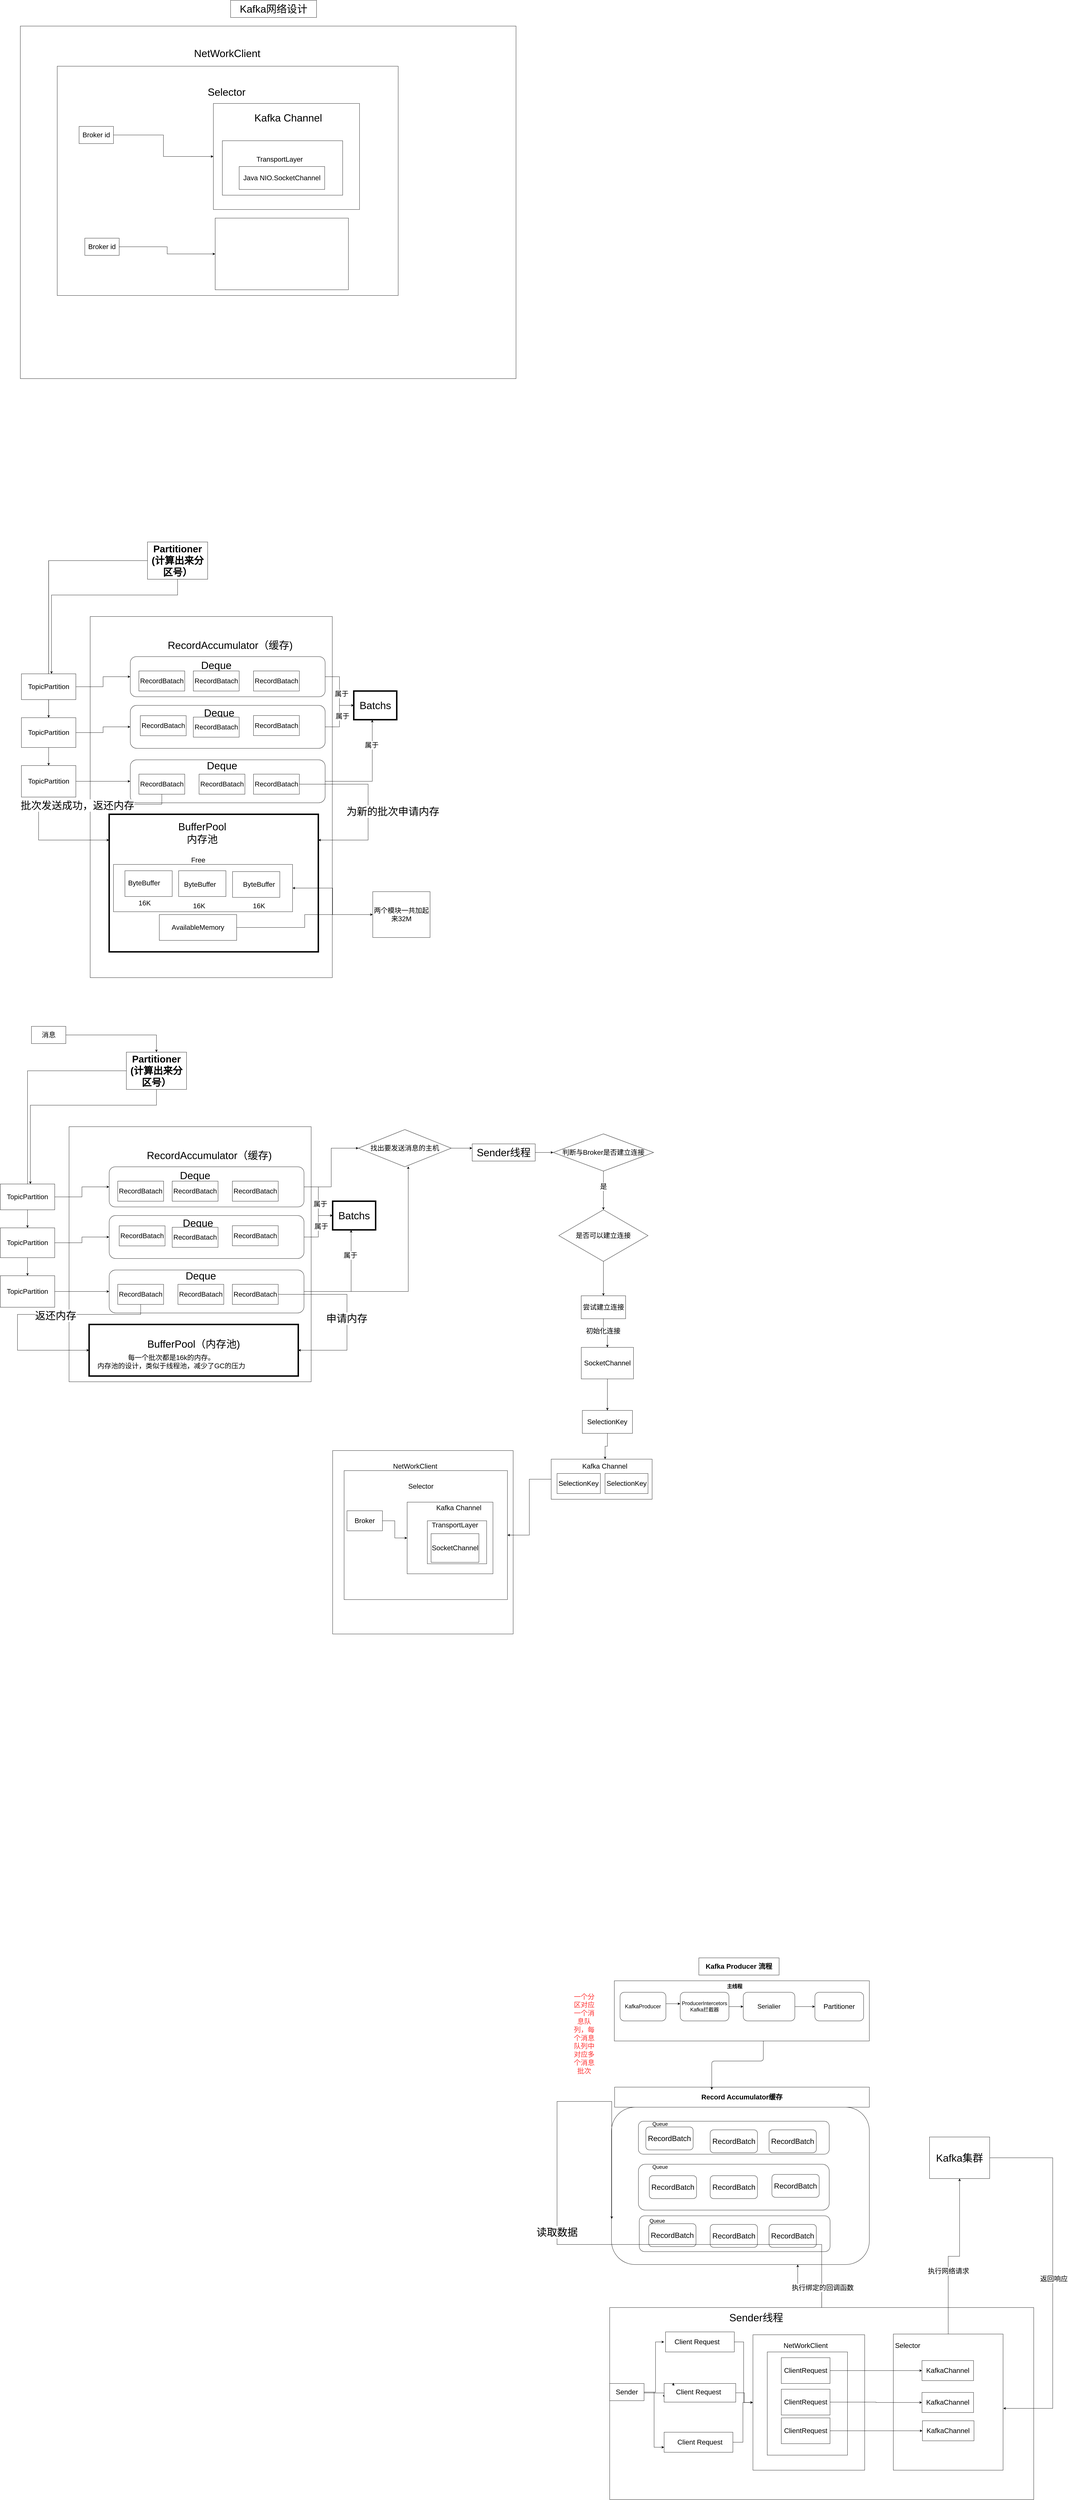 <mxfile compressed="true" version="13.8.0" type="github"><diagram id="1dbge0xOqOQWrwI3M5ee" name="Page-1"><mxGraphModel dx="3595" dy="6819" grid="1" gridSize="10" guides="1" tooltips="1" connect="1" arrows="1" fold="1" page="1" pageScale="1" pageWidth="827" pageHeight="1169" math="0" shadow="0"><root><mxCell id="0"/><mxCell id="1" parent="0"/><mxCell id="0VvMr4eHDzeD9p_lvWVr-11" value="" style="rounded=0;whiteSpace=wrap;html=1;" vertex="1" parent="1"><mxGeometry x="-440" y="180" width="630" height="640" as="geometry"/></mxCell><mxCell id="4S7CPAs5BVXwWPFxdD2a-20" value="&lt;h1&gt;Record Accumulator缓存&lt;/h1&gt;" style="rounded=0;whiteSpace=wrap;html=1;" parent="1" vertex="1"><mxGeometry x="544.13" y="2401" width="889" height="70" as="geometry"/></mxCell><mxCell id="4S7CPAs5BVXwWPFxdD2a-5" value="" style="rounded=0;whiteSpace=wrap;html=1;" parent="1" vertex="1"><mxGeometry x="543.13" y="2030" width="890" height="210" as="geometry"/></mxCell><mxCell id="4S7CPAs5BVXwWPFxdD2a-1" value="&lt;font style=&quot;font-size: 19px&quot;&gt;KafkaProducer&lt;/font&gt;" style="rounded=1;whiteSpace=wrap;html=1;" parent="1" vertex="1"><mxGeometry x="563.13" y="2070" width="160" height="100" as="geometry"/></mxCell><mxCell id="4S7CPAs5BVXwWPFxdD2a-10" value="" style="edgeStyle=orthogonalEdgeStyle;rounded=0;orthogonalLoop=1;jettySize=auto;html=1;" parent="1" source="4S7CPAs5BVXwWPFxdD2a-2" target="4S7CPAs5BVXwWPFxdD2a-3" edge="1"><mxGeometry relative="1" as="geometry"/></mxCell><mxCell id="4S7CPAs5BVXwWPFxdD2a-2" value="&lt;font&gt;&lt;font style=&quot;font-size: 18px&quot;&gt;ProducerIntercetors&lt;br&gt;Kafka拦截器&lt;/font&gt;&lt;br&gt;&lt;/font&gt;" style="rounded=1;whiteSpace=wrap;html=1;" parent="1" vertex="1"><mxGeometry x="773.13" y="2070" width="170" height="100" as="geometry"/></mxCell><mxCell id="4S7CPAs5BVXwWPFxdD2a-4" value="&lt;h1&gt;&lt;span style=&quot;font-weight: normal&quot;&gt;Partitioner&lt;/span&gt;&lt;/h1&gt;" style="rounded=1;whiteSpace=wrap;html=1;" parent="1" vertex="1"><mxGeometry x="1243.13" y="2070" width="170" height="100" as="geometry"/></mxCell><mxCell id="4S7CPAs5BVXwWPFxdD2a-12" value="" style="edgeStyle=orthogonalEdgeStyle;rounded=0;orthogonalLoop=1;jettySize=auto;html=1;" parent="1" source="4S7CPAs5BVXwWPFxdD2a-3" target="4S7CPAs5BVXwWPFxdD2a-4" edge="1"><mxGeometry relative="1" as="geometry"/></mxCell><mxCell id="4S7CPAs5BVXwWPFxdD2a-3" value="&lt;font style=&quot;font-size: 22px&quot;&gt;Serialier&lt;/font&gt;" style="rounded=1;whiteSpace=wrap;html=1;" parent="1" vertex="1"><mxGeometry x="993.13" y="2070" width="180" height="100" as="geometry"/></mxCell><mxCell id="4S7CPAs5BVXwWPFxdD2a-9" value="" style="endArrow=classic;html=1;" parent="1" edge="1"><mxGeometry width="50" height="50" relative="1" as="geometry"><mxPoint x="723.13" y="2110" as="sourcePoint"/><mxPoint x="773.13" y="2110" as="targetPoint"/><Array as="points"><mxPoint x="723.13" y="2110"/><mxPoint x="743.13" y="2110"/></Array></mxGeometry></mxCell><mxCell id="4S7CPAs5BVXwWPFxdD2a-17" value="&lt;h1&gt;Kafka Producer 流程&lt;/h1&gt;" style="rounded=0;whiteSpace=wrap;html=1;" parent="1" vertex="1"><mxGeometry x="838.13" y="1950" width="280" height="60" as="geometry"/></mxCell><mxCell id="4S7CPAs5BVXwWPFxdD2a-19" value="" style="endArrow=classic;html=1;" parent="1" source="4S7CPAs5BVXwWPFxdD2a-5" edge="1"><mxGeometry width="50" height="50" relative="1" as="geometry"><mxPoint x="1193.13" y="2410" as="sourcePoint"/><mxPoint x="883.13" y="2410" as="targetPoint"/><Array as="points"><mxPoint x="1063.13" y="2240"/><mxPoint x="1063.13" y="2310"/><mxPoint x="1033.13" y="2310"/><mxPoint x="883.13" y="2310"/></Array></mxGeometry></mxCell><mxCell id="4S7CPAs5BVXwWPFxdD2a-22" value="" style="rounded=1;whiteSpace=wrap;html=1;" parent="1" vertex="1"><mxGeometry x="533.13" y="2471" width="900" height="549" as="geometry"/></mxCell><mxCell id="4S7CPAs5BVXwWPFxdD2a-23" value="" style="rounded=1;whiteSpace=wrap;html=1;" parent="1" vertex="1"><mxGeometry x="627.13" y="2520" width="666" height="115" as="geometry"/></mxCell><mxCell id="4S7CPAs5BVXwWPFxdD2a-26" value="&lt;font style=&quot;font-size: 18px&quot;&gt;Queue&lt;/font&gt;" style="text;html=1;strokeColor=none;fillColor=none;align=center;verticalAlign=middle;whiteSpace=wrap;rounded=0;" parent="1" vertex="1"><mxGeometry x="663.13" y="2520" width="80" height="20" as="geometry"/></mxCell><mxCell id="4S7CPAs5BVXwWPFxdD2a-31" value="" style="rounded=1;whiteSpace=wrap;html=1;" parent="1" vertex="1"><mxGeometry x="627.13" y="2670" width="666" height="160" as="geometry"/></mxCell><mxCell id="4S7CPAs5BVXwWPFxdD2a-34" value="&lt;font style=&quot;font-size: 18px&quot;&gt;Queue&lt;/font&gt;" style="text;html=1;strokeColor=none;fillColor=none;align=center;verticalAlign=middle;whiteSpace=wrap;rounded=0;" parent="1" vertex="1"><mxGeometry x="663.13" y="2670" width="80" height="20" as="geometry"/></mxCell><mxCell id="4S7CPAs5BVXwWPFxdD2a-38" value="&lt;font style=&quot;font-size: 24px&quot; color=&quot;#ff3333&quot;&gt;一个分区对应一个消息队列，每个消息队列中对应多个消息批次&lt;/font&gt;" style="text;html=1;strokeColor=none;fillColor=none;align=center;verticalAlign=middle;whiteSpace=wrap;rounded=0;" parent="1" vertex="1"><mxGeometry x="398.13" y="2070" width="80" height="290" as="geometry"/></mxCell><mxCell id="4S7CPAs5BVXwWPFxdD2a-45" value="&lt;font style=&quot;font-size: 26px&quot;&gt;RecordBatch&lt;/font&gt;" style="rounded=1;whiteSpace=wrap;html=1;" parent="1" vertex="1"><mxGeometry x="665.13" y="2710" width="165" height="80" as="geometry"/></mxCell><mxCell id="4S7CPAs5BVXwWPFxdD2a-46" value="&lt;h2&gt;主线程&lt;/h2&gt;" style="text;html=1;strokeColor=none;fillColor=none;align=center;verticalAlign=middle;whiteSpace=wrap;rounded=0;" parent="1" vertex="1"><mxGeometry x="863.13" y="2020" width="200" height="60" as="geometry"/></mxCell><mxCell id="biygHHfCWoGMh1Ligf3G-9" style="edgeStyle=orthogonalEdgeStyle;rounded=0;orthogonalLoop=1;jettySize=auto;html=1;" parent="1" source="biygHHfCWoGMh1Ligf3G-1" target="biygHHfCWoGMh1Ligf3G-8" edge="1"><mxGeometry relative="1" as="geometry"><Array as="points"><mxPoint x="-1495" y="-1025"/></Array></mxGeometry></mxCell><mxCell id="biygHHfCWoGMh1Ligf3G-12" style="edgeStyle=orthogonalEdgeStyle;rounded=0;orthogonalLoop=1;jettySize=auto;html=1;entryX=0.5;entryY=0;entryDx=0;entryDy=0;" parent="1" source="biygHHfCWoGMh1Ligf3G-1" target="biygHHfCWoGMh1Ligf3G-10" edge="1"><mxGeometry relative="1" as="geometry"/></mxCell><mxCell id="biygHHfCWoGMh1Ligf3G-13" style="edgeStyle=orthogonalEdgeStyle;rounded=0;orthogonalLoop=1;jettySize=auto;html=1;entryX=0.5;entryY=0;entryDx=0;entryDy=0;" parent="1" source="biygHHfCWoGMh1Ligf3G-1" target="biygHHfCWoGMh1Ligf3G-11" edge="1"><mxGeometry relative="1" as="geometry"/></mxCell><mxCell id="biygHHfCWoGMh1Ligf3G-1" value="&lt;font size=&quot;1&quot;&gt;&lt;b style=&quot;font-size: 34px&quot;&gt;Partitioner&lt;br&gt;(计算出来分区号）&lt;br&gt;&lt;/b&gt;&lt;/font&gt;" style="whiteSpace=wrap;html=1;" parent="1" vertex="1"><mxGeometry x="-1160" y="-1210" width="210" height="130" as="geometry"/></mxCell><mxCell id="biygHHfCWoGMh1Ligf3G-2" value="" style="rounded=0;whiteSpace=wrap;html=1;" parent="1" vertex="1"><mxGeometry x="-1360" y="-950" width="845" height="890" as="geometry"/></mxCell><mxCell id="biygHHfCWoGMh1Ligf3G-54" style="edgeStyle=orthogonalEdgeStyle;rounded=0;orthogonalLoop=1;jettySize=auto;html=1;entryX=0;entryY=0.5;entryDx=0;entryDy=0;" parent="1" source="biygHHfCWoGMh1Ligf3G-4" target="biygHHfCWoGMh1Ligf3G-53" edge="1"><mxGeometry relative="1" as="geometry"/></mxCell><mxCell id="CULJ4ZtLI3VAVEGHFK9P-267" style="edgeStyle=orthogonalEdgeStyle;rounded=0;orthogonalLoop=1;jettySize=auto;html=1;entryX=0;entryY=0.5;entryDx=0;entryDy=0;" parent="1" source="biygHHfCWoGMh1Ligf3G-4" target="CULJ4ZtLI3VAVEGHFK9P-266" edge="1"><mxGeometry relative="1" as="geometry"/></mxCell><mxCell id="biygHHfCWoGMh1Ligf3G-4" value="" style="rounded=1;whiteSpace=wrap;html=1;" parent="1" vertex="1"><mxGeometry x="-1220" y="-810" width="680" height="140" as="geometry"/></mxCell><mxCell id="biygHHfCWoGMh1Ligf3G-5" value="&lt;span style=&quot;font-size: 36px&quot;&gt;Deque&lt;/span&gt;" style="text;html=1;strokeColor=none;fillColor=none;align=center;verticalAlign=middle;whiteSpace=wrap;rounded=0;" parent="1" vertex="1"><mxGeometry x="-950" y="-800" width="60" height="40" as="geometry"/></mxCell><mxCell id="biygHHfCWoGMh1Ligf3G-14" style="edgeStyle=orthogonalEdgeStyle;rounded=0;orthogonalLoop=1;jettySize=auto;html=1;" parent="1" source="biygHHfCWoGMh1Ligf3G-8" target="biygHHfCWoGMh1Ligf3G-4" edge="1"><mxGeometry relative="1" as="geometry"/></mxCell><mxCell id="biygHHfCWoGMh1Ligf3G-8" value="&lt;font style=&quot;font-size: 24px&quot;&gt;TopicPartition&lt;/font&gt;" style="whiteSpace=wrap;html=1;" parent="1" vertex="1"><mxGeometry x="-1600" y="-750" width="190" height="90" as="geometry"/></mxCell><mxCell id="biygHHfCWoGMh1Ligf3G-20" style="edgeStyle=orthogonalEdgeStyle;rounded=0;orthogonalLoop=1;jettySize=auto;html=1;" parent="1" source="biygHHfCWoGMh1Ligf3G-10" target="biygHHfCWoGMh1Ligf3G-15" edge="1"><mxGeometry relative="1" as="geometry"/></mxCell><mxCell id="biygHHfCWoGMh1Ligf3G-10" value="&lt;font style=&quot;font-size: 24px&quot;&gt;TopicPartition&lt;/font&gt;" style="whiteSpace=wrap;html=1;" parent="1" vertex="1"><mxGeometry x="-1600" y="-597" width="190" height="104" as="geometry"/></mxCell><mxCell id="biygHHfCWoGMh1Ligf3G-21" style="edgeStyle=orthogonalEdgeStyle;rounded=0;orthogonalLoop=1;jettySize=auto;html=1;" parent="1" source="biygHHfCWoGMh1Ligf3G-11" target="biygHHfCWoGMh1Ligf3G-16" edge="1"><mxGeometry relative="1" as="geometry"/></mxCell><mxCell id="biygHHfCWoGMh1Ligf3G-11" value="&lt;font style=&quot;font-size: 24px&quot;&gt;TopicPartition&lt;/font&gt;" style="whiteSpace=wrap;html=1;" parent="1" vertex="1"><mxGeometry x="-1600" y="-430" width="190" height="110" as="geometry"/></mxCell><mxCell id="biygHHfCWoGMh1Ligf3G-55" style="edgeStyle=orthogonalEdgeStyle;rounded=0;orthogonalLoop=1;jettySize=auto;html=1;" parent="1" source="biygHHfCWoGMh1Ligf3G-15" target="biygHHfCWoGMh1Ligf3G-53" edge="1"><mxGeometry relative="1" as="geometry"/></mxCell><mxCell id="biygHHfCWoGMh1Ligf3G-15" value="" style="rounded=1;whiteSpace=wrap;html=1;" parent="1" vertex="1"><mxGeometry x="-1220" y="-640" width="680" height="150" as="geometry"/></mxCell><mxCell id="biygHHfCWoGMh1Ligf3G-56" style="edgeStyle=orthogonalEdgeStyle;rounded=0;orthogonalLoop=1;jettySize=auto;html=1;entryX=0.43;entryY=1.005;entryDx=0;entryDy=0;entryPerimeter=0;" parent="1" source="biygHHfCWoGMh1Ligf3G-16" target="biygHHfCWoGMh1Ligf3G-53" edge="1"><mxGeometry relative="1" as="geometry"/></mxCell><mxCell id="biygHHfCWoGMh1Ligf3G-57" value="&lt;font style=&quot;font-size: 24px&quot;&gt;属于&lt;/font&gt;" style="edgeLabel;html=1;align=center;verticalAlign=middle;resizable=0;points=[];" parent="biygHHfCWoGMh1Ligf3G-56" vertex="1" connectable="0"><mxGeometry x="0.535" y="3" relative="1" as="geometry"><mxPoint as="offset"/></mxGeometry></mxCell><mxCell id="CULJ4ZtLI3VAVEGHFK9P-268" style="edgeStyle=orthogonalEdgeStyle;rounded=0;orthogonalLoop=1;jettySize=auto;html=1;entryX=0.537;entryY=0.989;entryDx=0;entryDy=0;entryPerimeter=0;" parent="1" source="biygHHfCWoGMh1Ligf3G-16" target="CULJ4ZtLI3VAVEGHFK9P-266" edge="1"><mxGeometry relative="1" as="geometry"/></mxCell><mxCell id="biygHHfCWoGMh1Ligf3G-16" value="" style="rounded=1;whiteSpace=wrap;html=1;" parent="1" vertex="1"><mxGeometry x="-1220" y="-450" width="680" height="150" as="geometry"/></mxCell><mxCell id="biygHHfCWoGMh1Ligf3G-17" value="&lt;span style=&quot;font-size: 36px&quot;&gt;Deque&lt;/span&gt;" style="text;html=1;strokeColor=none;fillColor=none;align=center;verticalAlign=middle;whiteSpace=wrap;rounded=0;" parent="1" vertex="1"><mxGeometry x="-930" y="-450" width="60" height="40" as="geometry"/></mxCell><mxCell id="biygHHfCWoGMh1Ligf3G-18" value="&lt;span style=&quot;font-size: 36px&quot;&gt;Deque&lt;/span&gt;" style="text;html=1;strokeColor=none;fillColor=none;align=center;verticalAlign=middle;whiteSpace=wrap;rounded=0;" parent="1" vertex="1"><mxGeometry x="-940" y="-634" width="60" height="40" as="geometry"/></mxCell><mxCell id="biygHHfCWoGMh1Ligf3G-22" value="&lt;font style=&quot;font-size: 24px&quot;&gt;RecordBatach&lt;/font&gt;" style="rounded=0;whiteSpace=wrap;html=1;" parent="1" vertex="1"><mxGeometry x="-1190" y="-760" width="160" height="70" as="geometry"/></mxCell><mxCell id="biygHHfCWoGMh1Ligf3G-23" value="&lt;font style=&quot;font-size: 24px&quot;&gt;RecordBatach&lt;/font&gt;" style="rounded=0;whiteSpace=wrap;html=1;" parent="1" vertex="1"><mxGeometry x="-790" y="-760" width="160" height="70" as="geometry"/></mxCell><mxCell id="biygHHfCWoGMh1Ligf3G-24" value="&lt;font style=&quot;font-size: 24px&quot;&gt;RecordBatach&lt;/font&gt;" style="rounded=0;whiteSpace=wrap;html=1;" parent="1" vertex="1"><mxGeometry x="-1000" y="-760" width="160" height="70" as="geometry"/></mxCell><mxCell id="biygHHfCWoGMh1Ligf3G-38" style="edgeStyle=orthogonalEdgeStyle;rounded=0;orthogonalLoop=1;jettySize=auto;html=1;" parent="1" source="biygHHfCWoGMh1Ligf3G-25" target="biygHHfCWoGMh1Ligf3G-35" edge="1"><mxGeometry relative="1" as="geometry"><Array as="points"><mxPoint x="-1110" y="-295"/><mxPoint x="-1540" y="-295"/><mxPoint x="-1540" y="-170"/></Array></mxGeometry></mxCell><mxCell id="biygHHfCWoGMh1Ligf3G-39" value="&lt;font style=&quot;font-size: 36px&quot;&gt;返还内存&lt;/font&gt;" style="edgeLabel;html=1;align=center;verticalAlign=middle;resizable=0;points=[];" parent="biygHHfCWoGMh1Ligf3G-38" vertex="1" connectable="0"><mxGeometry x="-0.16" y="4" relative="1" as="geometry"><mxPoint x="21" as="offset"/></mxGeometry></mxCell><mxCell id="biygHHfCWoGMh1Ligf3G-25" value="&lt;font style=&quot;font-size: 24px&quot;&gt;RecordBatach&lt;/font&gt;" style="rounded=0;whiteSpace=wrap;html=1;" parent="1" vertex="1"><mxGeometry x="-1190" y="-400" width="160" height="70" as="geometry"/></mxCell><mxCell id="biygHHfCWoGMh1Ligf3G-26" value="&lt;font style=&quot;font-size: 24px&quot;&gt;RecordBatach&lt;/font&gt;" style="rounded=0;whiteSpace=wrap;html=1;" parent="1" vertex="1"><mxGeometry x="-790" y="-604.5" width="160" height="70" as="geometry"/></mxCell><mxCell id="biygHHfCWoGMh1Ligf3G-27" value="&lt;font style=&quot;font-size: 24px&quot;&gt;RecordBatach&lt;/font&gt;" style="rounded=0;whiteSpace=wrap;html=1;" parent="1" vertex="1"><mxGeometry x="-1000" y="-599" width="160" height="70" as="geometry"/></mxCell><mxCell id="biygHHfCWoGMh1Ligf3G-28" value="&lt;font style=&quot;font-size: 24px&quot;&gt;RecordBatach&lt;/font&gt;" style="rounded=0;whiteSpace=wrap;html=1;" parent="1" vertex="1"><mxGeometry x="-1185" y="-604" width="160" height="70" as="geometry"/></mxCell><mxCell id="biygHHfCWoGMh1Ligf3G-40" style="edgeStyle=orthogonalEdgeStyle;rounded=0;orthogonalLoop=1;jettySize=auto;html=1;" parent="1" source="biygHHfCWoGMh1Ligf3G-30" target="biygHHfCWoGMh1Ligf3G-35" edge="1"><mxGeometry relative="1" as="geometry"><Array as="points"><mxPoint x="-390" y="-365"/><mxPoint x="-390" y="-170"/></Array></mxGeometry></mxCell><mxCell id="biygHHfCWoGMh1Ligf3G-41" value="&lt;font style=&quot;font-size: 36px&quot;&gt;申请内存&lt;/font&gt;" style="edgeLabel;html=1;align=center;verticalAlign=middle;resizable=0;points=[];" parent="biygHHfCWoGMh1Ligf3G-40" vertex="1" connectable="0"><mxGeometry x="-0.215" y="-84" relative="1" as="geometry"><mxPoint x="1" as="offset"/></mxGeometry></mxCell><mxCell id="biygHHfCWoGMh1Ligf3G-30" value="&lt;font style=&quot;font-size: 24px&quot;&gt;RecordBatach&lt;/font&gt;" style="rounded=0;whiteSpace=wrap;html=1;" parent="1" vertex="1"><mxGeometry x="-790" y="-400" width="160" height="70" as="geometry"/></mxCell><mxCell id="biygHHfCWoGMh1Ligf3G-31" value="&lt;font style=&quot;font-size: 24px&quot;&gt;RecordBatach&lt;/font&gt;" style="rounded=0;whiteSpace=wrap;html=1;" parent="1" vertex="1"><mxGeometry x="-980" y="-400" width="160" height="70" as="geometry"/></mxCell><mxCell id="biygHHfCWoGMh1Ligf3G-32" value="&lt;font style=&quot;font-size: 36px&quot;&gt;RecordAccumulator（缓存)&lt;/font&gt;" style="text;html=1;strokeColor=none;fillColor=none;align=center;verticalAlign=middle;whiteSpace=wrap;rounded=0;strokeWidth=5;" parent="1" vertex="1"><mxGeometry x="-1132.5" y="-870" width="522.5" height="40" as="geometry"/></mxCell><mxCell id="biygHHfCWoGMh1Ligf3G-35" value="&lt;font style=&quot;font-size: 36px&quot;&gt;BufferPool（内存池)&lt;br&gt;&lt;br&gt;&lt;/font&gt;" style="rounded=0;whiteSpace=wrap;html=1;strokeWidth=5;" parent="1" vertex="1"><mxGeometry x="-1290" y="-260" width="730" height="180" as="geometry"/></mxCell><mxCell id="biygHHfCWoGMh1Ligf3G-36" value="&lt;font style=&quot;font-size: 24px&quot;&gt;每一个批次都是16k的内存。&lt;br&gt;内存池的设计，类似于线程池，减少了GC的压力&lt;br&gt;&lt;/font&gt;" style="text;html=1;strokeColor=none;fillColor=none;align=center;verticalAlign=middle;whiteSpace=wrap;rounded=0;" parent="1" vertex="1"><mxGeometry x="-1318" y="-150" width="630" height="40" as="geometry"/></mxCell><mxCell id="biygHHfCWoGMh1Ligf3G-43" value="&lt;font style=&quot;font-size: 26px&quot;&gt;RecordBatch&lt;/font&gt;" style="rounded=1;whiteSpace=wrap;html=1;" parent="1" vertex="1"><mxGeometry x="653.13" y="2540" width="165" height="80" as="geometry"/></mxCell><mxCell id="biygHHfCWoGMh1Ligf3G-44" value="&lt;font style=&quot;font-size: 26px&quot;&gt;RecordBatch&lt;/font&gt;" style="rounded=1;whiteSpace=wrap;html=1;" parent="1" vertex="1"><mxGeometry x="877.63" y="2710" width="165" height="80" as="geometry"/></mxCell><mxCell id="biygHHfCWoGMh1Ligf3G-45" value="&lt;font style=&quot;font-size: 26px&quot;&gt;RecordBatch&lt;/font&gt;" style="rounded=1;whiteSpace=wrap;html=1;" parent="1" vertex="1"><mxGeometry x="1093.13" y="2705.5" width="165" height="80" as="geometry"/></mxCell><mxCell id="biygHHfCWoGMh1Ligf3G-46" value="&lt;font style=&quot;font-size: 26px&quot;&gt;RecordBatch&lt;/font&gt;" style="rounded=1;whiteSpace=wrap;html=1;" parent="1" vertex="1"><mxGeometry x="1083.13" y="2550" width="165" height="80" as="geometry"/></mxCell><mxCell id="biygHHfCWoGMh1Ligf3G-47" value="&lt;font style=&quot;font-size: 26px&quot;&gt;RecordBatch&lt;/font&gt;" style="rounded=1;whiteSpace=wrap;html=1;" parent="1" vertex="1"><mxGeometry x="877.63" y="2550" width="165" height="80" as="geometry"/></mxCell><mxCell id="biygHHfCWoGMh1Ligf3G-48" value="" style="rounded=1;whiteSpace=wrap;html=1;" parent="1" vertex="1"><mxGeometry x="630.13" y="2850" width="666" height="125" as="geometry"/></mxCell><mxCell id="biygHHfCWoGMh1Ligf3G-49" value="&lt;font style=&quot;font-size: 26px&quot;&gt;RecordBatch&lt;/font&gt;" style="rounded=1;whiteSpace=wrap;html=1;" parent="1" vertex="1"><mxGeometry x="1083.13" y="2880" width="165" height="80" as="geometry"/></mxCell><mxCell id="biygHHfCWoGMh1Ligf3G-50" value="&lt;font style=&quot;font-size: 26px&quot;&gt;RecordBatch&lt;/font&gt;" style="rounded=1;whiteSpace=wrap;html=1;" parent="1" vertex="1"><mxGeometry x="877.63" y="2880" width="165" height="80" as="geometry"/></mxCell><mxCell id="biygHHfCWoGMh1Ligf3G-51" value="&lt;font style=&quot;font-size: 26px&quot;&gt;RecordBatch&lt;/font&gt;" style="rounded=1;whiteSpace=wrap;html=1;" parent="1" vertex="1"><mxGeometry x="663.13" y="2877.5" width="165" height="80" as="geometry"/></mxCell><mxCell id="biygHHfCWoGMh1Ligf3G-52" value="&lt;font style=&quot;font-size: 18px&quot;&gt;Queue&lt;/font&gt;" style="text;html=1;strokeColor=none;fillColor=none;align=center;verticalAlign=middle;whiteSpace=wrap;rounded=0;" parent="1" vertex="1"><mxGeometry x="653.13" y="2857.5" width="80" height="20" as="geometry"/></mxCell><mxCell id="biygHHfCWoGMh1Ligf3G-53" value="&lt;font style=&quot;font-size: 36px&quot;&gt;Batchs&lt;/font&gt;" style="rounded=0;whiteSpace=wrap;html=1;strokeWidth=5;" parent="1" vertex="1"><mxGeometry x="-440" y="-690" width="150" height="100" as="geometry"/></mxCell><mxCell id="biygHHfCWoGMh1Ligf3G-58" value="&lt;font style=&quot;font-size: 24px&quot;&gt;属于&lt;/font&gt;" style="edgeLabel;html=1;align=center;verticalAlign=middle;resizable=0;points=[];" parent="1" vertex="1" connectable="0"><mxGeometry x="-350" y="-490" as="geometry"><mxPoint x="-130" y="-112" as="offset"/></mxGeometry></mxCell><mxCell id="biygHHfCWoGMh1Ligf3G-59" value="&lt;font style=&quot;font-size: 24px&quot;&gt;属于&lt;/font&gt;" style="edgeLabel;html=1;align=center;verticalAlign=middle;resizable=0;points=[];" parent="1" vertex="1" connectable="0"><mxGeometry x="-365" y="-493" as="geometry"><mxPoint x="-118" y="-187" as="offset"/></mxGeometry></mxCell><mxCell id="CULJ4ZtLI3VAVEGHFK9P-151" style="edgeStyle=orthogonalEdgeStyle;rounded=0;orthogonalLoop=1;jettySize=auto;html=1;" parent="1" source="CULJ4ZtLI3VAVEGHFK9P-154" target="CULJ4ZtLI3VAVEGHFK9P-160" edge="1"><mxGeometry relative="1" as="geometry"><Array as="points"><mxPoint x="-1421.25" y="-2805"/></Array></mxGeometry></mxCell><mxCell id="CULJ4ZtLI3VAVEGHFK9P-152" style="edgeStyle=orthogonalEdgeStyle;rounded=0;orthogonalLoop=1;jettySize=auto;html=1;entryX=0.5;entryY=0;entryDx=0;entryDy=0;" parent="1" source="CULJ4ZtLI3VAVEGHFK9P-154" target="CULJ4ZtLI3VAVEGHFK9P-162" edge="1"><mxGeometry relative="1" as="geometry"/></mxCell><mxCell id="CULJ4ZtLI3VAVEGHFK9P-153" style="edgeStyle=orthogonalEdgeStyle;rounded=0;orthogonalLoop=1;jettySize=auto;html=1;entryX=0.5;entryY=0;entryDx=0;entryDy=0;" parent="1" source="CULJ4ZtLI3VAVEGHFK9P-154" target="CULJ4ZtLI3VAVEGHFK9P-164" edge="1"><mxGeometry relative="1" as="geometry"/></mxCell><mxCell id="CULJ4ZtLI3VAVEGHFK9P-154" value="&lt;font size=&quot;1&quot;&gt;&lt;b style=&quot;font-size: 34px&quot;&gt;Partitioner&lt;br&gt;(计算出来分区号）&lt;br&gt;&lt;/b&gt;&lt;/font&gt;" style="whiteSpace=wrap;html=1;" parent="1" vertex="1"><mxGeometry x="-1086.25" y="-2990" width="210" height="130" as="geometry"/></mxCell><mxCell id="CULJ4ZtLI3VAVEGHFK9P-155" value="" style="rounded=0;whiteSpace=wrap;html=1;" parent="1" vertex="1"><mxGeometry x="-1286.25" y="-2730" width="845" height="1260" as="geometry"/></mxCell><mxCell id="CULJ4ZtLI3VAVEGHFK9P-156" style="edgeStyle=orthogonalEdgeStyle;rounded=0;orthogonalLoop=1;jettySize=auto;html=1;entryX=0;entryY=0.5;entryDx=0;entryDy=0;" parent="1" source="CULJ4ZtLI3VAVEGHFK9P-157" target="CULJ4ZtLI3VAVEGHFK9P-188" edge="1"><mxGeometry relative="1" as="geometry"/></mxCell><mxCell id="CULJ4ZtLI3VAVEGHFK9P-157" value="" style="rounded=1;whiteSpace=wrap;html=1;" parent="1" vertex="1"><mxGeometry x="-1146.25" y="-2590" width="680" height="140" as="geometry"/></mxCell><mxCell id="CULJ4ZtLI3VAVEGHFK9P-158" value="&lt;span style=&quot;font-size: 36px&quot;&gt;Deque&lt;/span&gt;" style="text;html=1;strokeColor=none;fillColor=none;align=center;verticalAlign=middle;whiteSpace=wrap;rounded=0;" parent="1" vertex="1"><mxGeometry x="-876.25" y="-2580" width="60" height="40" as="geometry"/></mxCell><mxCell id="CULJ4ZtLI3VAVEGHFK9P-159" style="edgeStyle=orthogonalEdgeStyle;rounded=0;orthogonalLoop=1;jettySize=auto;html=1;" parent="1" source="CULJ4ZtLI3VAVEGHFK9P-160" target="CULJ4ZtLI3VAVEGHFK9P-157" edge="1"><mxGeometry relative="1" as="geometry"/></mxCell><mxCell id="CULJ4ZtLI3VAVEGHFK9P-160" value="&lt;font style=&quot;font-size: 24px&quot;&gt;TopicPartition&lt;/font&gt;" style="whiteSpace=wrap;html=1;" parent="1" vertex="1"><mxGeometry x="-1526.25" y="-2530" width="190" height="90" as="geometry"/></mxCell><mxCell id="CULJ4ZtLI3VAVEGHFK9P-161" style="edgeStyle=orthogonalEdgeStyle;rounded=0;orthogonalLoop=1;jettySize=auto;html=1;" parent="1" source="CULJ4ZtLI3VAVEGHFK9P-162" target="CULJ4ZtLI3VAVEGHFK9P-166" edge="1"><mxGeometry relative="1" as="geometry"/></mxCell><mxCell id="CULJ4ZtLI3VAVEGHFK9P-162" value="&lt;font style=&quot;font-size: 24px&quot;&gt;TopicPartition&lt;/font&gt;" style="whiteSpace=wrap;html=1;" parent="1" vertex="1"><mxGeometry x="-1526.25" y="-2377" width="190" height="104" as="geometry"/></mxCell><mxCell id="CULJ4ZtLI3VAVEGHFK9P-163" style="edgeStyle=orthogonalEdgeStyle;rounded=0;orthogonalLoop=1;jettySize=auto;html=1;" parent="1" source="CULJ4ZtLI3VAVEGHFK9P-164" target="CULJ4ZtLI3VAVEGHFK9P-169" edge="1"><mxGeometry relative="1" as="geometry"/></mxCell><mxCell id="CULJ4ZtLI3VAVEGHFK9P-164" value="&lt;font style=&quot;font-size: 24px&quot;&gt;TopicPartition&lt;/font&gt;" style="whiteSpace=wrap;html=1;" parent="1" vertex="1"><mxGeometry x="-1526.25" y="-2210" width="190" height="110" as="geometry"/></mxCell><mxCell id="CULJ4ZtLI3VAVEGHFK9P-165" style="edgeStyle=orthogonalEdgeStyle;rounded=0;orthogonalLoop=1;jettySize=auto;html=1;" parent="1" source="CULJ4ZtLI3VAVEGHFK9P-166" target="CULJ4ZtLI3VAVEGHFK9P-188" edge="1"><mxGeometry relative="1" as="geometry"/></mxCell><mxCell id="CULJ4ZtLI3VAVEGHFK9P-166" value="" style="rounded=1;whiteSpace=wrap;html=1;" parent="1" vertex="1"><mxGeometry x="-1146.25" y="-2420" width="680" height="150" as="geometry"/></mxCell><mxCell id="CULJ4ZtLI3VAVEGHFK9P-167" style="edgeStyle=orthogonalEdgeStyle;rounded=0;orthogonalLoop=1;jettySize=auto;html=1;entryX=0.43;entryY=1.005;entryDx=0;entryDy=0;entryPerimeter=0;" parent="1" source="CULJ4ZtLI3VAVEGHFK9P-169" target="CULJ4ZtLI3VAVEGHFK9P-188" edge="1"><mxGeometry relative="1" as="geometry"/></mxCell><mxCell id="CULJ4ZtLI3VAVEGHFK9P-168" value="&lt;font style=&quot;font-size: 24px&quot;&gt;属于&lt;/font&gt;" style="edgeLabel;html=1;align=center;verticalAlign=middle;resizable=0;points=[];" parent="CULJ4ZtLI3VAVEGHFK9P-167" vertex="1" connectable="0"><mxGeometry x="0.535" y="3" relative="1" as="geometry"><mxPoint as="offset"/></mxGeometry></mxCell><mxCell id="CULJ4ZtLI3VAVEGHFK9P-169" value="" style="rounded=1;whiteSpace=wrap;html=1;" parent="1" vertex="1"><mxGeometry x="-1146.25" y="-2230" width="680" height="150" as="geometry"/></mxCell><mxCell id="CULJ4ZtLI3VAVEGHFK9P-170" value="&lt;span style=&quot;font-size: 36px&quot;&gt;Deque&lt;/span&gt;" style="text;html=1;strokeColor=none;fillColor=none;align=center;verticalAlign=middle;whiteSpace=wrap;rounded=0;" parent="1" vertex="1"><mxGeometry x="-856.25" y="-2230" width="60" height="40" as="geometry"/></mxCell><mxCell id="CULJ4ZtLI3VAVEGHFK9P-171" value="&lt;span style=&quot;font-size: 36px&quot;&gt;Deque&lt;/span&gt;" style="text;html=1;strokeColor=none;fillColor=none;align=center;verticalAlign=middle;whiteSpace=wrap;rounded=0;" parent="1" vertex="1"><mxGeometry x="-866.25" y="-2414" width="60" height="40" as="geometry"/></mxCell><mxCell id="CULJ4ZtLI3VAVEGHFK9P-172" value="&lt;font style=&quot;font-size: 24px&quot;&gt;RecordBatach&lt;/font&gt;" style="rounded=0;whiteSpace=wrap;html=1;" parent="1" vertex="1"><mxGeometry x="-1116.25" y="-2540" width="160" height="70" as="geometry"/></mxCell><mxCell id="CULJ4ZtLI3VAVEGHFK9P-173" value="&lt;font style=&quot;font-size: 24px&quot;&gt;RecordBatach&lt;/font&gt;" style="rounded=0;whiteSpace=wrap;html=1;" parent="1" vertex="1"><mxGeometry x="-716.25" y="-2540" width="160" height="70" as="geometry"/></mxCell><mxCell id="CULJ4ZtLI3VAVEGHFK9P-174" value="&lt;font style=&quot;font-size: 24px&quot;&gt;RecordBatach&lt;/font&gt;" style="rounded=0;whiteSpace=wrap;html=1;" parent="1" vertex="1"><mxGeometry x="-926.25" y="-2540" width="160" height="70" as="geometry"/></mxCell><mxCell id="CULJ4ZtLI3VAVEGHFK9P-175" style="edgeStyle=orthogonalEdgeStyle;rounded=0;orthogonalLoop=1;jettySize=auto;html=1;" parent="1" source="CULJ4ZtLI3VAVEGHFK9P-177" target="CULJ4ZtLI3VAVEGHFK9P-186" edge="1"><mxGeometry relative="1" as="geometry"><Array as="points"><mxPoint x="-1036.25" y="-2075"/><mxPoint x="-1466.25" y="-2075"/><mxPoint x="-1466.25" y="-1950"/></Array></mxGeometry></mxCell><mxCell id="CULJ4ZtLI3VAVEGHFK9P-176" value="&lt;font style=&quot;font-size: 36px&quot;&gt;批次发送成功，返还内存&lt;/font&gt;" style="edgeLabel;html=1;align=center;verticalAlign=middle;resizable=0;points=[];" parent="CULJ4ZtLI3VAVEGHFK9P-175" vertex="1" connectable="0"><mxGeometry x="-0.16" y="4" relative="1" as="geometry"><mxPoint x="21" as="offset"/></mxGeometry></mxCell><mxCell id="CULJ4ZtLI3VAVEGHFK9P-177" value="&lt;font style=&quot;font-size: 24px&quot;&gt;RecordBatach&lt;/font&gt;" style="rounded=0;whiteSpace=wrap;html=1;" parent="1" vertex="1"><mxGeometry x="-1116.25" y="-2180" width="160" height="70" as="geometry"/></mxCell><mxCell id="CULJ4ZtLI3VAVEGHFK9P-178" value="&lt;font style=&quot;font-size: 24px&quot;&gt;RecordBatach&lt;/font&gt;" style="rounded=0;whiteSpace=wrap;html=1;" parent="1" vertex="1"><mxGeometry x="-716.25" y="-2384.5" width="160" height="70" as="geometry"/></mxCell><mxCell id="CULJ4ZtLI3VAVEGHFK9P-179" value="&lt;font style=&quot;font-size: 24px&quot;&gt;RecordBatach&lt;/font&gt;" style="rounded=0;whiteSpace=wrap;html=1;" parent="1" vertex="1"><mxGeometry x="-926.25" y="-2379" width="160" height="70" as="geometry"/></mxCell><mxCell id="CULJ4ZtLI3VAVEGHFK9P-180" value="&lt;font style=&quot;font-size: 24px&quot;&gt;RecordBatach&lt;/font&gt;" style="rounded=0;whiteSpace=wrap;html=1;" parent="1" vertex="1"><mxGeometry x="-1111.25" y="-2384" width="160" height="70" as="geometry"/></mxCell><mxCell id="CULJ4ZtLI3VAVEGHFK9P-181" style="edgeStyle=orthogonalEdgeStyle;rounded=0;orthogonalLoop=1;jettySize=auto;html=1;" parent="1" source="CULJ4ZtLI3VAVEGHFK9P-183" target="CULJ4ZtLI3VAVEGHFK9P-186" edge="1"><mxGeometry relative="1" as="geometry"><Array as="points"><mxPoint x="-316.25" y="-2145"/><mxPoint x="-316.25" y="-1950"/></Array></mxGeometry></mxCell><mxCell id="CULJ4ZtLI3VAVEGHFK9P-182" value="&lt;font style=&quot;font-size: 36px&quot;&gt;为新的批次&lt;/font&gt;&lt;span style=&quot;font-size: 36px&quot;&gt;申请内存&lt;/span&gt;" style="edgeLabel;html=1;align=center;verticalAlign=middle;resizable=0;points=[];" parent="CULJ4ZtLI3VAVEGHFK9P-181" vertex="1" connectable="0"><mxGeometry x="-0.215" y="-84" relative="1" as="geometry"><mxPoint x="87.25" y="11" as="offset"/></mxGeometry></mxCell><mxCell id="CULJ4ZtLI3VAVEGHFK9P-183" value="&lt;font style=&quot;font-size: 24px&quot;&gt;RecordBatach&lt;/font&gt;" style="rounded=0;whiteSpace=wrap;html=1;" parent="1" vertex="1"><mxGeometry x="-716.25" y="-2180" width="160" height="70" as="geometry"/></mxCell><mxCell id="CULJ4ZtLI3VAVEGHFK9P-184" value="&lt;font style=&quot;font-size: 24px&quot;&gt;RecordBatach&lt;/font&gt;" style="rounded=0;whiteSpace=wrap;html=1;" parent="1" vertex="1"><mxGeometry x="-906.25" y="-2180" width="160" height="70" as="geometry"/></mxCell><mxCell id="CULJ4ZtLI3VAVEGHFK9P-185" value="&lt;font style=&quot;font-size: 36px&quot;&gt;RecordAccumulator（缓存)&lt;/font&gt;" style="text;html=1;strokeColor=none;fillColor=none;align=center;verticalAlign=middle;whiteSpace=wrap;rounded=0;strokeWidth=5;" parent="1" vertex="1"><mxGeometry x="-1058.75" y="-2650" width="522.5" height="40" as="geometry"/></mxCell><mxCell id="CULJ4ZtLI3VAVEGHFK9P-186" value="&lt;font style=&quot;font-size: 36px&quot;&gt;&lt;br&gt;&lt;/font&gt;" style="rounded=0;whiteSpace=wrap;html=1;strokeWidth=5;" parent="1" vertex="1"><mxGeometry x="-1220" y="-2040" width="730" height="480" as="geometry"/></mxCell><mxCell id="CULJ4ZtLI3VAVEGHFK9P-188" value="&lt;font style=&quot;font-size: 36px&quot;&gt;Batchs&lt;/font&gt;" style="rounded=0;whiteSpace=wrap;html=1;strokeWidth=5;" parent="1" vertex="1"><mxGeometry x="-366.25" y="-2470" width="150" height="100" as="geometry"/></mxCell><mxCell id="CULJ4ZtLI3VAVEGHFK9P-189" value="&lt;font style=&quot;font-size: 24px&quot;&gt;属于&lt;/font&gt;" style="edgeLabel;html=1;align=center;verticalAlign=middle;resizable=0;points=[];" parent="1" vertex="1" connectable="0"><mxGeometry x="-276.25" y="-2270" as="geometry"><mxPoint x="-130" y="-112" as="offset"/></mxGeometry></mxCell><mxCell id="CULJ4ZtLI3VAVEGHFK9P-190" value="&lt;font style=&quot;font-size: 24px&quot;&gt;属于&lt;/font&gt;" style="edgeLabel;html=1;align=center;verticalAlign=middle;resizable=0;points=[];" parent="1" vertex="1" connectable="0"><mxGeometry x="-291.25" y="-2273" as="geometry"><mxPoint x="-118" y="-187" as="offset"/></mxGeometry></mxCell><mxCell id="CULJ4ZtLI3VAVEGHFK9P-208" value="&lt;font style=&quot;font-size: 24px&quot;&gt;Free&lt;/font&gt;" style="text;html=1;strokeColor=none;fillColor=none;align=center;verticalAlign=middle;whiteSpace=wrap;rounded=0;" parent="1" vertex="1"><mxGeometry x="-1029.37" y="-1920" width="240" height="80" as="geometry"/></mxCell><mxCell id="CULJ4ZtLI3VAVEGHFK9P-209" value="&lt;font style=&quot;font-size: 36px&quot;&gt;BufferPool &lt;br&gt;内存池&lt;/font&gt;" style="text;html=1;strokeColor=none;fillColor=none;align=center;verticalAlign=middle;whiteSpace=wrap;rounded=0;" parent="1" vertex="1"><mxGeometry x="-1025" y="-2020" width="260" height="90" as="geometry"/></mxCell><mxCell id="CULJ4ZtLI3VAVEGHFK9P-220" style="edgeStyle=orthogonalEdgeStyle;rounded=0;orthogonalLoop=1;jettySize=auto;html=1;" parent="1" source="CULJ4ZtLI3VAVEGHFK9P-211" target="CULJ4ZtLI3VAVEGHFK9P-218" edge="1"><mxGeometry relative="1" as="geometry"/></mxCell><mxCell id="CULJ4ZtLI3VAVEGHFK9P-211" value="&lt;font style=&quot;font-size: 24px&quot;&gt;AvailableMemory&lt;/font&gt;" style="rounded=0;whiteSpace=wrap;html=1;" parent="1" vertex="1"><mxGeometry x="-1045" y="-1690" width="270" height="90" as="geometry"/></mxCell><mxCell id="CULJ4ZtLI3VAVEGHFK9P-212" value="" style="rounded=0;whiteSpace=wrap;html=1;" parent="1" vertex="1"><mxGeometry x="-1205" y="-1865" width="625" height="165" as="geometry"/></mxCell><mxCell id="CULJ4ZtLI3VAVEGHFK9P-193" value="" style="rounded=0;whiteSpace=wrap;html=1;" parent="1" vertex="1"><mxGeometry x="-1165" y="-1843" width="165" height="90" as="geometry"/></mxCell><mxCell id="CULJ4ZtLI3VAVEGHFK9P-197" value="&lt;font style=&quot;font-size: 24px&quot;&gt;ByteBuffer&lt;/font&gt;" style="text;html=1;strokeColor=none;fillColor=none;align=center;verticalAlign=middle;whiteSpace=wrap;rounded=0;" parent="1" vertex="1"><mxGeometry x="-1151.25" y="-1825" width="106.25" height="50" as="geometry"/></mxCell><mxCell id="CULJ4ZtLI3VAVEGHFK9P-204" value="" style="rounded=0;whiteSpace=wrap;html=1;" parent="1" vertex="1"><mxGeometry x="-977.5" y="-1843" width="165" height="90" as="geometry"/></mxCell><mxCell id="CULJ4ZtLI3VAVEGHFK9P-205" value="&lt;font style=&quot;font-size: 24px&quot;&gt;ByteBuffer&lt;/font&gt;" style="text;html=1;strokeColor=none;fillColor=none;align=center;verticalAlign=middle;whiteSpace=wrap;rounded=0;" parent="1" vertex="1"><mxGeometry x="-956.25" y="-1820" width="106.25" height="50" as="geometry"/></mxCell><mxCell id="CULJ4ZtLI3VAVEGHFK9P-206" value="" style="rounded=0;whiteSpace=wrap;html=1;" parent="1" vertex="1"><mxGeometry x="-789.37" y="-1840" width="165" height="90" as="geometry"/></mxCell><mxCell id="CULJ4ZtLI3VAVEGHFK9P-207" value="&lt;font style=&quot;font-size: 24px&quot;&gt;ByteBuffer&lt;/font&gt;" style="text;html=1;strokeColor=none;fillColor=none;align=center;verticalAlign=middle;whiteSpace=wrap;rounded=0;" parent="1" vertex="1"><mxGeometry x="-750" y="-1820" width="106.25" height="50" as="geometry"/></mxCell><mxCell id="CULJ4ZtLI3VAVEGHFK9P-213" value="&lt;font style=&quot;font-size: 24px&quot;&gt;16K&lt;/font&gt;" style="text;html=1;strokeColor=none;fillColor=none;align=center;verticalAlign=middle;whiteSpace=wrap;rounded=0;" parent="1" vertex="1"><mxGeometry x="-1116.25" y="-1740" width="40" height="20" as="geometry"/></mxCell><mxCell id="CULJ4ZtLI3VAVEGHFK9P-214" value="&lt;font style=&quot;font-size: 24px&quot;&gt;16K&lt;/font&gt;" style="text;html=1;strokeColor=none;fillColor=none;align=center;verticalAlign=middle;whiteSpace=wrap;rounded=0;" parent="1" vertex="1"><mxGeometry x="-926.25" y="-1730" width="40" height="20" as="geometry"/></mxCell><mxCell id="CULJ4ZtLI3VAVEGHFK9P-215" value="&lt;font style=&quot;font-size: 24px&quot;&gt;16K&lt;/font&gt;" style="text;html=1;strokeColor=none;fillColor=none;align=center;verticalAlign=middle;whiteSpace=wrap;rounded=0;" parent="1" vertex="1"><mxGeometry x="-716.88" y="-1730" width="40" height="20" as="geometry"/></mxCell><mxCell id="CULJ4ZtLI3VAVEGHFK9P-219" style="edgeStyle=orthogonalEdgeStyle;rounded=0;orthogonalLoop=1;jettySize=auto;html=1;" parent="1" source="CULJ4ZtLI3VAVEGHFK9P-218" target="CULJ4ZtLI3VAVEGHFK9P-212" edge="1"><mxGeometry relative="1" as="geometry"/></mxCell><mxCell id="CULJ4ZtLI3VAVEGHFK9P-218" value="&lt;font style=&quot;font-size: 24px&quot;&gt;两个模块一共加起来32M&lt;/font&gt;" style="rounded=0;whiteSpace=wrap;html=1;" parent="1" vertex="1"><mxGeometry x="-300" y="-1770" width="200" height="160" as="geometry"/></mxCell><mxCell id="p3GnrP8UwXuZGcfeUKnX-2" style="edgeStyle=orthogonalEdgeStyle;rounded=0;orthogonalLoop=1;jettySize=auto;html=1;" parent="1" source="p3GnrP8UwXuZGcfeUKnX-1" target="biygHHfCWoGMh1Ligf3G-1" edge="1"><mxGeometry relative="1" as="geometry"/></mxCell><mxCell id="CULJ4ZtLI3VAVEGHFK9P-222" style="edgeStyle=orthogonalEdgeStyle;rounded=0;orthogonalLoop=1;jettySize=auto;html=1;entryX=0.001;entryY=0.71;entryDx=0;entryDy=0;entryPerimeter=0;" parent="1" source="CULJ4ZtLI3VAVEGHFK9P-221" target="4S7CPAs5BVXwWPFxdD2a-22" edge="1"><mxGeometry relative="1" as="geometry"><mxPoint x="343.13" y="2180" as="targetPoint"/><Array as="points"><mxPoint x="343.13" y="2950"/><mxPoint x="343.13" y="2451"/></Array></mxGeometry></mxCell><mxCell id="CULJ4ZtLI3VAVEGHFK9P-223" value="&lt;font style=&quot;font-size: 36px&quot;&gt;读取数据&lt;/font&gt;" style="edgeLabel;html=1;align=center;verticalAlign=middle;resizable=0;points=[];" parent="CULJ4ZtLI3VAVEGHFK9P-222" vertex="1" connectable="0"><mxGeometry x="0.023" relative="1" as="geometry"><mxPoint y="-40" as="offset"/></mxGeometry></mxCell><mxCell id="p3GnrP8UwXuZGcfeUKnX-1" value="&lt;font style=&quot;font-size: 24px&quot;&gt;消息&lt;/font&gt;" style="rounded=0;whiteSpace=wrap;html=1;" parent="1" vertex="1"><mxGeometry x="-1491.25" y="-1300" width="120" height="60" as="geometry"/></mxCell><mxCell id="CULJ4ZtLI3VAVEGHFK9P-256" style="edgeStyle=orthogonalEdgeStyle;rounded=0;orthogonalLoop=1;jettySize=auto;html=1;" parent="1" source="CULJ4ZtLI3VAVEGHFK9P-221" target="4S7CPAs5BVXwWPFxdD2a-22" edge="1"><mxGeometry relative="1" as="geometry"><Array as="points"><mxPoint x="1267.13" y="3090"/><mxPoint x="1183.13" y="3090"/></Array></mxGeometry></mxCell><mxCell id="CULJ4ZtLI3VAVEGHFK9P-257" value="&lt;font style=&quot;font-size: 24px&quot;&gt;执行绑定的回调函数&lt;/font&gt;" style="edgeLabel;html=1;align=center;verticalAlign=middle;resizable=0;points=[];" parent="CULJ4ZtLI3VAVEGHFK9P-256" vertex="1" connectable="0"><mxGeometry x="-0.408" y="-3" relative="1" as="geometry"><mxPoint as="offset"/></mxGeometry></mxCell><mxCell id="CULJ4ZtLI3VAVEGHFK9P-221" value="" style="rounded=0;whiteSpace=wrap;html=1;" parent="1" vertex="1"><mxGeometry x="526.88" y="3170" width="1480" height="670" as="geometry"/></mxCell><mxCell id="CULJ4ZtLI3VAVEGHFK9P-232" style="edgeStyle=orthogonalEdgeStyle;rounded=0;orthogonalLoop=1;jettySize=auto;html=1;" parent="1" source="CULJ4ZtLI3VAVEGHFK9P-224" edge="1"><mxGeometry relative="1" as="geometry"><mxPoint x="716.88" y="3290" as="targetPoint"/><Array as="points"><mxPoint x="686.88" y="3465"/><mxPoint x="686.88" y="3290"/></Array></mxGeometry></mxCell><mxCell id="CULJ4ZtLI3VAVEGHFK9P-233" style="edgeStyle=orthogonalEdgeStyle;rounded=0;orthogonalLoop=1;jettySize=auto;html=1;entryX=0;entryY=0.75;entryDx=0;entryDy=0;" parent="1" source="CULJ4ZtLI3VAVEGHFK9P-224" target="CULJ4ZtLI3VAVEGHFK9P-230" edge="1"><mxGeometry relative="1" as="geometry"><Array as="points"><mxPoint x="716.88" y="3468"/></Array></mxGeometry></mxCell><mxCell id="CULJ4ZtLI3VAVEGHFK9P-234" style="edgeStyle=orthogonalEdgeStyle;rounded=0;orthogonalLoop=1;jettySize=auto;html=1;entryX=0;entryY=0.75;entryDx=0;entryDy=0;" parent="1" source="CULJ4ZtLI3VAVEGHFK9P-224" target="CULJ4ZtLI3VAVEGHFK9P-229" edge="1"><mxGeometry relative="1" as="geometry"/></mxCell><mxCell id="CULJ4ZtLI3VAVEGHFK9P-224" value="&lt;font style=&quot;font-size: 24px&quot;&gt;Sender&lt;/font&gt;" style="rounded=0;whiteSpace=wrap;html=1;" parent="1" vertex="1"><mxGeometry x="526.88" y="3435" width="120" height="60" as="geometry"/></mxCell><mxCell id="CULJ4ZtLI3VAVEGHFK9P-237" style="edgeStyle=orthogonalEdgeStyle;rounded=0;orthogonalLoop=1;jettySize=auto;html=1;" parent="1" source="CULJ4ZtLI3VAVEGHFK9P-225" target="CULJ4ZtLI3VAVEGHFK9P-235" edge="1"><mxGeometry relative="1" as="geometry"/></mxCell><mxCell id="CULJ4ZtLI3VAVEGHFK9P-225" value="" style="rounded=0;whiteSpace=wrap;html=1;" parent="1" vertex="1"><mxGeometry x="721.88" y="3255" width="240" height="70" as="geometry"/></mxCell><mxCell id="CULJ4ZtLI3VAVEGHFK9P-226" value="&lt;font style=&quot;font-size: 24px&quot;&gt;Client Request&lt;/font&gt;" style="text;html=1;strokeColor=none;fillColor=none;align=center;verticalAlign=middle;whiteSpace=wrap;rounded=0;" parent="1" vertex="1"><mxGeometry x="746.88" y="3267.5" width="170" height="45" as="geometry"/></mxCell><mxCell id="CULJ4ZtLI3VAVEGHFK9P-239" style="edgeStyle=orthogonalEdgeStyle;rounded=0;orthogonalLoop=1;jettySize=auto;html=1;" parent="1" source="CULJ4ZtLI3VAVEGHFK9P-229" target="CULJ4ZtLI3VAVEGHFK9P-235" edge="1"><mxGeometry relative="1" as="geometry"/></mxCell><mxCell id="CULJ4ZtLI3VAVEGHFK9P-229" value="" style="rounded=0;whiteSpace=wrap;html=1;" parent="1" vertex="1"><mxGeometry x="716.88" y="3605" width="240" height="70" as="geometry"/></mxCell><mxCell id="CULJ4ZtLI3VAVEGHFK9P-238" style="edgeStyle=orthogonalEdgeStyle;rounded=0;orthogonalLoop=1;jettySize=auto;html=1;" parent="1" source="CULJ4ZtLI3VAVEGHFK9P-230" target="CULJ4ZtLI3VAVEGHFK9P-235" edge="1"><mxGeometry relative="1" as="geometry"/></mxCell><mxCell id="CULJ4ZtLI3VAVEGHFK9P-230" value="" style="rounded=0;whiteSpace=wrap;html=1;" parent="1" vertex="1"><mxGeometry x="716.88" y="3435" width="250" height="65" as="geometry"/></mxCell><mxCell id="CULJ4ZtLI3VAVEGHFK9P-236" style="edgeStyle=orthogonalEdgeStyle;rounded=0;orthogonalLoop=1;jettySize=auto;html=1;exitX=0;exitY=0;exitDx=0;exitDy=0;entryX=0.128;entryY=-0.038;entryDx=0;entryDy=0;entryPerimeter=0;" parent="1" source="CULJ4ZtLI3VAVEGHFK9P-228" target="CULJ4ZtLI3VAVEGHFK9P-230" edge="1"><mxGeometry relative="1" as="geometry"/></mxCell><mxCell id="CULJ4ZtLI3VAVEGHFK9P-228" value="&lt;font style=&quot;font-size: 24px&quot;&gt;Client Request&lt;/font&gt;" style="text;html=1;strokeColor=none;fillColor=none;align=center;verticalAlign=middle;whiteSpace=wrap;rounded=0;" parent="1" vertex="1"><mxGeometry x="751.88" y="3442.5" width="170" height="45" as="geometry"/></mxCell><mxCell id="CULJ4ZtLI3VAVEGHFK9P-227" value="&lt;font style=&quot;font-size: 24px&quot;&gt;Client Request&lt;/font&gt;" style="text;html=1;strokeColor=none;fillColor=none;align=center;verticalAlign=middle;whiteSpace=wrap;rounded=0;" parent="1" vertex="1"><mxGeometry x="756.88" y="3617.5" width="170" height="45" as="geometry"/></mxCell><mxCell id="CULJ4ZtLI3VAVEGHFK9P-235" value="" style="rounded=0;whiteSpace=wrap;html=1;" parent="1" vertex="1"><mxGeometry x="1026.88" y="3265" width="390" height="472.5" as="geometry"/></mxCell><mxCell id="CULJ4ZtLI3VAVEGHFK9P-240" value="&lt;font style=&quot;font-size: 24px&quot;&gt;NetWorkClient&lt;/font&gt;" style="text;html=1;strokeColor=none;fillColor=none;align=center;verticalAlign=middle;whiteSpace=wrap;rounded=0;" parent="1" vertex="1"><mxGeometry x="1190.88" y="3292.5" width="40" height="20" as="geometry"/></mxCell><mxCell id="CULJ4ZtLI3VAVEGHFK9P-241" value="" style="rounded=0;whiteSpace=wrap;html=1;" parent="1" vertex="1"><mxGeometry x="1076.88" y="3325" width="280" height="360" as="geometry"/></mxCell><mxCell id="CULJ4ZtLI3VAVEGHFK9P-242" value="&lt;font style=&quot;font-size: 24px&quot;&gt;ClientRequest&lt;/font&gt;" style="rounded=0;whiteSpace=wrap;html=1;" parent="1" vertex="1"><mxGeometry x="1125.88" y="3345" width="170" height="90" as="geometry"/></mxCell><mxCell id="CULJ4ZtLI3VAVEGHFK9P-243" value="&lt;font style=&quot;font-size: 24px&quot;&gt;ClientRequest&lt;/font&gt;" style="rounded=0;whiteSpace=wrap;html=1;" parent="1" vertex="1"><mxGeometry x="1125.88" y="3455" width="170" height="90" as="geometry"/></mxCell><mxCell id="CULJ4ZtLI3VAVEGHFK9P-244" value="&lt;font style=&quot;font-size: 24px&quot;&gt;ClientRequest&lt;/font&gt;" style="rounded=0;whiteSpace=wrap;html=1;" parent="1" vertex="1"><mxGeometry x="1125.88" y="3555" width="170" height="90" as="geometry"/></mxCell><mxCell id="CULJ4ZtLI3VAVEGHFK9P-245" value="&lt;font style=&quot;font-size: 36px&quot;&gt;Sender线程&lt;/font&gt;" style="text;html=1;strokeColor=none;fillColor=none;align=center;verticalAlign=middle;whiteSpace=wrap;rounded=0;" parent="1" vertex="1"><mxGeometry x="926.88" y="3185" width="223" height="40" as="geometry"/></mxCell><mxCell id="CULJ4ZtLI3VAVEGHFK9P-259" style="edgeStyle=orthogonalEdgeStyle;rounded=0;orthogonalLoop=1;jettySize=auto;html=1;" parent="1" source="CULJ4ZtLI3VAVEGHFK9P-246" target="CULJ4ZtLI3VAVEGHFK9P-258" edge="1"><mxGeometry relative="1" as="geometry"/></mxCell><mxCell id="CULJ4ZtLI3VAVEGHFK9P-260" value="&lt;font style=&quot;font-size: 24px&quot;&gt;执行网络请求&lt;/font&gt;" style="edgeLabel;html=1;align=center;verticalAlign=middle;resizable=0;points=[];" parent="CULJ4ZtLI3VAVEGHFK9P-259" vertex="1" connectable="0"><mxGeometry x="-0.246" relative="1" as="geometry"><mxPoint as="offset"/></mxGeometry></mxCell><mxCell id="CULJ4ZtLI3VAVEGHFK9P-246" value="" style="rounded=0;whiteSpace=wrap;html=1;" parent="1" vertex="1"><mxGeometry x="1516.88" y="3262.5" width="383" height="475" as="geometry"/></mxCell><mxCell id="CULJ4ZtLI3VAVEGHFK9P-248" value="&lt;font style=&quot;font-size: 24px&quot;&gt;Selector&lt;/font&gt;" style="text;html=1;strokeColor=none;fillColor=none;align=center;verticalAlign=middle;whiteSpace=wrap;rounded=0;" parent="1" vertex="1"><mxGeometry x="1526.88" y="3280" width="80" height="45" as="geometry"/></mxCell><mxCell id="CULJ4ZtLI3VAVEGHFK9P-249" value="&lt;font style=&quot;font-size: 24px&quot;&gt;KafkaChannel&lt;/font&gt;" style="rounded=0;whiteSpace=wrap;html=1;" parent="1" vertex="1"><mxGeometry x="1616.88" y="3355" width="180" height="70" as="geometry"/></mxCell><mxCell id="CULJ4ZtLI3VAVEGHFK9P-250" value="&lt;font style=&quot;font-size: 24px&quot;&gt;KafkaChannel&lt;/font&gt;" style="rounded=0;whiteSpace=wrap;html=1;" parent="1" vertex="1"><mxGeometry x="1618.38" y="3565" width="180" height="70" as="geometry"/></mxCell><mxCell id="CULJ4ZtLI3VAVEGHFK9P-251" value="&lt;font style=&quot;font-size: 24px&quot;&gt;KafkaChannel&lt;/font&gt;" style="rounded=0;whiteSpace=wrap;html=1;" parent="1" vertex="1"><mxGeometry x="1616.88" y="3466.25" width="180" height="70" as="geometry"/></mxCell><mxCell id="CULJ4ZtLI3VAVEGHFK9P-254" style="edgeStyle=orthogonalEdgeStyle;rounded=0;orthogonalLoop=1;jettySize=auto;html=1;" parent="1" source="CULJ4ZtLI3VAVEGHFK9P-244" target="CULJ4ZtLI3VAVEGHFK9P-250" edge="1"><mxGeometry relative="1" as="geometry"/></mxCell><mxCell id="CULJ4ZtLI3VAVEGHFK9P-253" style="edgeStyle=orthogonalEdgeStyle;rounded=0;orthogonalLoop=1;jettySize=auto;html=1;" parent="1" source="CULJ4ZtLI3VAVEGHFK9P-243" target="CULJ4ZtLI3VAVEGHFK9P-251" edge="1"><mxGeometry relative="1" as="geometry"/></mxCell><mxCell id="CULJ4ZtLI3VAVEGHFK9P-252" style="edgeStyle=orthogonalEdgeStyle;rounded=0;orthogonalLoop=1;jettySize=auto;html=1;" parent="1" source="CULJ4ZtLI3VAVEGHFK9P-242" target="CULJ4ZtLI3VAVEGHFK9P-249" edge="1"><mxGeometry relative="1" as="geometry"/></mxCell><mxCell id="CULJ4ZtLI3VAVEGHFK9P-261" style="edgeStyle=orthogonalEdgeStyle;rounded=0;orthogonalLoop=1;jettySize=auto;html=1;entryX=1.002;entryY=0.546;entryDx=0;entryDy=0;entryPerimeter=0;" parent="1" source="CULJ4ZtLI3VAVEGHFK9P-258" target="CULJ4ZtLI3VAVEGHFK9P-246" edge="1"><mxGeometry relative="1" as="geometry"><mxPoint x="2073.13" y="3590" as="targetPoint"/><Array as="points"><mxPoint x="2073.13" y="2648"/><mxPoint x="2073.13" y="3522"/></Array></mxGeometry></mxCell><mxCell id="CULJ4ZtLI3VAVEGHFK9P-262" value="&lt;font style=&quot;font-size: 24px&quot;&gt;返回响应&lt;/font&gt;" style="edgeLabel;html=1;align=center;verticalAlign=middle;resizable=0;points=[];" parent="CULJ4ZtLI3VAVEGHFK9P-261" vertex="1" connectable="0"><mxGeometry x="0.014" y="4" relative="1" as="geometry"><mxPoint as="offset"/></mxGeometry></mxCell><mxCell id="CULJ4ZtLI3VAVEGHFK9P-258" value="&lt;font style=&quot;font-size: 36px&quot;&gt;Kafka集群&lt;/font&gt;" style="rounded=0;whiteSpace=wrap;html=1;" parent="1" vertex="1"><mxGeometry x="1643.13" y="2575" width="210" height="145" as="geometry"/></mxCell><mxCell id="CULJ4ZtLI3VAVEGHFK9P-271" style="edgeStyle=orthogonalEdgeStyle;rounded=0;orthogonalLoop=1;jettySize=auto;html=1;" parent="1" source="CULJ4ZtLI3VAVEGHFK9P-265" target="CULJ4ZtLI3VAVEGHFK9P-270" edge="1"><mxGeometry relative="1" as="geometry"/></mxCell><mxCell id="CULJ4ZtLI3VAVEGHFK9P-265" value="&lt;font style=&quot;font-size: 36px&quot;&gt;Sender线程&lt;/font&gt;" style="rounded=0;whiteSpace=wrap;html=1;" parent="1" vertex="1"><mxGeometry x="47" y="-890" width="220" height="60" as="geometry"/></mxCell><mxCell id="CULJ4ZtLI3VAVEGHFK9P-269" style="edgeStyle=orthogonalEdgeStyle;rounded=0;orthogonalLoop=1;jettySize=auto;html=1;entryX=0;entryY=0.25;entryDx=0;entryDy=0;" parent="1" source="CULJ4ZtLI3VAVEGHFK9P-266" target="CULJ4ZtLI3VAVEGHFK9P-265" edge="1"><mxGeometry relative="1" as="geometry"/></mxCell><mxCell id="CULJ4ZtLI3VAVEGHFK9P-266" value="&lt;font style=&quot;font-size: 24px&quot;&gt;找出要发送消息的主机&lt;/font&gt;" style="rhombus;whiteSpace=wrap;html=1;" parent="1" vertex="1"><mxGeometry x="-350" y="-940" width="323.75" height="130" as="geometry"/></mxCell><mxCell id="CULJ4ZtLI3VAVEGHFK9P-273" style="edgeStyle=orthogonalEdgeStyle;rounded=0;orthogonalLoop=1;jettySize=auto;html=1;entryX=0.5;entryY=0;entryDx=0;entryDy=0;" parent="1" source="CULJ4ZtLI3VAVEGHFK9P-270" target="CULJ4ZtLI3VAVEGHFK9P-272" edge="1"><mxGeometry relative="1" as="geometry"/></mxCell><mxCell id="CULJ4ZtLI3VAVEGHFK9P-276" value="&lt;font style=&quot;font-size: 24px&quot;&gt;是&lt;/font&gt;" style="edgeLabel;html=1;align=center;verticalAlign=middle;resizable=0;points=[];" parent="CULJ4ZtLI3VAVEGHFK9P-273" vertex="1" connectable="0"><mxGeometry x="-0.2" relative="1" as="geometry"><mxPoint as="offset"/></mxGeometry></mxCell><mxCell id="CULJ4ZtLI3VAVEGHFK9P-270" value="&lt;font style=&quot;font-size: 24px&quot;&gt;判断与Broker是否建立连接&lt;/font&gt;" style="rhombus;whiteSpace=wrap;html=1;" parent="1" vertex="1"><mxGeometry x="330" y="-925" width="350" height="130" as="geometry"/></mxCell><mxCell id="CULJ4ZtLI3VAVEGHFK9P-277" style="edgeStyle=orthogonalEdgeStyle;rounded=0;orthogonalLoop=1;jettySize=auto;html=1;" parent="1" source="CULJ4ZtLI3VAVEGHFK9P-272" target="CULJ4ZtLI3VAVEGHFK9P-278" edge="1"><mxGeometry relative="1" as="geometry"><mxPoint x="505.005" y="-330" as="targetPoint"/></mxGeometry></mxCell><mxCell id="CULJ4ZtLI3VAVEGHFK9P-272" value="&lt;font style=&quot;font-size: 24px&quot;&gt;是否可以建立连接&lt;/font&gt;" style="rhombus;whiteSpace=wrap;html=1;" parent="1" vertex="1"><mxGeometry x="349.38" y="-660" width="311.25" height="180" as="geometry"/></mxCell><mxCell id="0VvMr4eHDzeD9p_lvWVr-2" style="edgeStyle=orthogonalEdgeStyle;rounded=0;orthogonalLoop=1;jettySize=auto;html=1;entryX=0.5;entryY=0;entryDx=0;entryDy=0;" edge="1" parent="1" source="CULJ4ZtLI3VAVEGHFK9P-278" target="0VvMr4eHDzeD9p_lvWVr-1"><mxGeometry relative="1" as="geometry"/></mxCell><mxCell id="0VvMr4eHDzeD9p_lvWVr-3" value="&lt;span style=&quot;font-size: 24px ; background-color: rgb(248 , 249 , 250)&quot;&gt;初始化连接&lt;/span&gt;" style="edgeLabel;html=1;align=center;verticalAlign=middle;resizable=0;points=[];" vertex="1" connectable="0" parent="0VvMr4eHDzeD9p_lvWVr-2"><mxGeometry x="-0.256" y="-1" relative="1" as="geometry"><mxPoint as="offset"/></mxGeometry></mxCell><mxCell id="CULJ4ZtLI3VAVEGHFK9P-278" value="&lt;font style=&quot;font-size: 24px&quot;&gt;尝试建立连接&lt;/font&gt;" style="rounded=0;whiteSpace=wrap;html=1;" parent="1" vertex="1"><mxGeometry x="427.5" y="-360" width="154.99" height="80" as="geometry"/></mxCell><mxCell id="GIUVqRLpN__VaJDEJJLm-1" value="" style="rounded=0;whiteSpace=wrap;html=1;" parent="1" vertex="1"><mxGeometry x="-1530" y="-4790" width="1730" height="1230" as="geometry"/></mxCell><mxCell id="GIUVqRLpN__VaJDEJJLm-2" value="&lt;font style=&quot;font-size: 36px&quot;&gt;Kafka网络设计&lt;/font&gt;" style="rounded=0;whiteSpace=wrap;html=1;" parent="1" vertex="1"><mxGeometry x="-796.25" y="-4880" width="300" height="60" as="geometry"/></mxCell><mxCell id="GIUVqRLpN__VaJDEJJLm-4" value="&lt;font style=&quot;font-size: 36px&quot;&gt;NetWorkClient&lt;/font&gt;" style="text;html=1;strokeColor=none;fillColor=none;align=center;verticalAlign=middle;whiteSpace=wrap;rounded=0;" parent="1" vertex="1"><mxGeometry x="-956.25" y="-4740" width="296.25" height="90" as="geometry"/></mxCell><mxCell id="GIUVqRLpN__VaJDEJJLm-5" value="" style="rounded=0;whiteSpace=wrap;html=1;" parent="1" vertex="1"><mxGeometry x="-1401.25" y="-4650" width="1190" height="800" as="geometry"/></mxCell><mxCell id="GIUVqRLpN__VaJDEJJLm-6" value="&lt;font style=&quot;font-size: 36px&quot;&gt;Selector&lt;/font&gt;" style="text;html=1;strokeColor=none;fillColor=none;align=center;verticalAlign=middle;whiteSpace=wrap;rounded=0;" parent="1" vertex="1"><mxGeometry x="-950" y="-4600" width="280" height="80" as="geometry"/></mxCell><mxCell id="GIUVqRLpN__VaJDEJJLm-16" style="edgeStyle=orthogonalEdgeStyle;rounded=0;orthogonalLoop=1;jettySize=auto;html=1;" parent="1" source="GIUVqRLpN__VaJDEJJLm-7" target="GIUVqRLpN__VaJDEJJLm-8" edge="1"><mxGeometry relative="1" as="geometry"/></mxCell><mxCell id="GIUVqRLpN__VaJDEJJLm-7" value="&lt;font style=&quot;font-size: 24px&quot;&gt;Broker id&lt;/font&gt;" style="rounded=0;whiteSpace=wrap;html=1;" parent="1" vertex="1"><mxGeometry x="-1325" y="-4440" width="120" height="60" as="geometry"/></mxCell><mxCell id="GIUVqRLpN__VaJDEJJLm-8" value="" style="rounded=0;whiteSpace=wrap;html=1;" parent="1" vertex="1"><mxGeometry x="-856.25" y="-4520" width="510" height="370" as="geometry"/></mxCell><mxCell id="GIUVqRLpN__VaJDEJJLm-9" value="&lt;font style=&quot;font-size: 36px&quot;&gt;Kafka Channel&lt;/font&gt;" style="text;html=1;strokeColor=none;fillColor=none;align=center;verticalAlign=middle;whiteSpace=wrap;rounded=0;" parent="1" vertex="1"><mxGeometry x="-724.37" y="-4500" width="258.12" height="60" as="geometry"/></mxCell><mxCell id="GIUVqRLpN__VaJDEJJLm-10" value="" style="rounded=0;whiteSpace=wrap;html=1;" parent="1" vertex="1"><mxGeometry x="-825" y="-4390" width="420" height="190" as="geometry"/></mxCell><mxCell id="GIUVqRLpN__VaJDEJJLm-11" value="&lt;font style=&quot;font-size: 24px&quot;&gt;TransportLayer&lt;/font&gt;" style="text;html=1;strokeColor=none;fillColor=none;align=center;verticalAlign=middle;whiteSpace=wrap;rounded=0;" parent="1" vertex="1"><mxGeometry x="-720" y="-4370" width="190" height="90" as="geometry"/></mxCell><mxCell id="GIUVqRLpN__VaJDEJJLm-12" value="&lt;font style=&quot;font-size: 24px&quot;&gt;Java NIO.SocketChannel&lt;/font&gt;" style="rounded=0;whiteSpace=wrap;html=1;" parent="1" vertex="1"><mxGeometry x="-766.25" y="-4300" width="298.44" height="80" as="geometry"/></mxCell><mxCell id="GIUVqRLpN__VaJDEJJLm-15" style="edgeStyle=orthogonalEdgeStyle;rounded=0;orthogonalLoop=1;jettySize=auto;html=1;" parent="1" source="GIUVqRLpN__VaJDEJJLm-13" target="GIUVqRLpN__VaJDEJJLm-14" edge="1"><mxGeometry relative="1" as="geometry"/></mxCell><mxCell id="GIUVqRLpN__VaJDEJJLm-13" value="&lt;font style=&quot;font-size: 24px&quot;&gt;Broker id&lt;/font&gt;" style="rounded=0;whiteSpace=wrap;html=1;" parent="1" vertex="1"><mxGeometry x="-1305" y="-4050" width="120" height="60" as="geometry"/></mxCell><mxCell id="GIUVqRLpN__VaJDEJJLm-14" value="" style="rounded=0;whiteSpace=wrap;html=1;" parent="1" vertex="1"><mxGeometry x="-850" y="-4120" width="465" height="250" as="geometry"/></mxCell><mxCell id="0VvMr4eHDzeD9p_lvWVr-4" style="edgeStyle=orthogonalEdgeStyle;rounded=0;orthogonalLoop=1;jettySize=auto;html=1;" edge="1" parent="1" source="0VvMr4eHDzeD9p_lvWVr-1"><mxGeometry relative="1" as="geometry"><mxPoint x="518.875" y="40" as="targetPoint"/></mxGeometry></mxCell><mxCell id="0VvMr4eHDzeD9p_lvWVr-1" value="&lt;font style=&quot;font-size: 24px&quot;&gt;SocketChannel&lt;/font&gt;" style="rounded=0;whiteSpace=wrap;html=1;" vertex="1" parent="1"><mxGeometry x="427.75" y="-180" width="182.25" height="110" as="geometry"/></mxCell><mxCell id="0VvMr4eHDzeD9p_lvWVr-8" style="edgeStyle=orthogonalEdgeStyle;rounded=0;orthogonalLoop=1;jettySize=auto;html=1;entryX=0.534;entryY=0.001;entryDx=0;entryDy=0;entryPerimeter=0;" edge="1" parent="1" source="0VvMr4eHDzeD9p_lvWVr-5" target="0VvMr4eHDzeD9p_lvWVr-6"><mxGeometry relative="1" as="geometry"/></mxCell><mxCell id="0VvMr4eHDzeD9p_lvWVr-5" value="&lt;font style=&quot;font-size: 24px&quot;&gt;SelectionKey&lt;/font&gt;" style="rounded=0;whiteSpace=wrap;html=1;" vertex="1" parent="1"><mxGeometry x="431.38" y="40" width="174.99" height="80" as="geometry"/></mxCell><mxCell id="0VvMr4eHDzeD9p_lvWVr-24" style="edgeStyle=orthogonalEdgeStyle;rounded=0;orthogonalLoop=1;jettySize=auto;html=1;" edge="1" parent="1" source="0VvMr4eHDzeD9p_lvWVr-6" target="0VvMr4eHDzeD9p_lvWVr-14"><mxGeometry relative="1" as="geometry"/></mxCell><mxCell id="0VvMr4eHDzeD9p_lvWVr-6" value="" style="rounded=0;whiteSpace=wrap;html=1;" vertex="1" parent="1"><mxGeometry x="322.75" y="210" width="352.25" height="140" as="geometry"/></mxCell><mxCell id="0VvMr4eHDzeD9p_lvWVr-7" value="&lt;font style=&quot;font-size: 24px&quot;&gt;Kafka Channel&lt;/font&gt;" style="text;html=1;strokeColor=none;fillColor=none;align=center;verticalAlign=middle;whiteSpace=wrap;rounded=0;" vertex="1" parent="1"><mxGeometry x="410" y="210" width="200" height="50" as="geometry"/></mxCell><mxCell id="0VvMr4eHDzeD9p_lvWVr-9" value="&lt;font style=&quot;font-size: 24px&quot;&gt;SelectionKey&lt;/font&gt;" style="rounded=0;whiteSpace=wrap;html=1;" vertex="1" parent="1"><mxGeometry x="343.13" y="260" width="151.25" height="70" as="geometry"/></mxCell><mxCell id="0VvMr4eHDzeD9p_lvWVr-10" value="&lt;font style=&quot;font-size: 24px&quot;&gt;SelectionKey&lt;/font&gt;" style="rounded=0;whiteSpace=wrap;html=1;" vertex="1" parent="1"><mxGeometry x="510.63" y="260" width="150" height="70" as="geometry"/></mxCell><mxCell id="0VvMr4eHDzeD9p_lvWVr-13" value="&lt;font style=&quot;font-size: 24px&quot;&gt;NetWorkClient&lt;/font&gt;" style="text;html=1;strokeColor=none;fillColor=none;align=center;verticalAlign=middle;whiteSpace=wrap;rounded=0;" vertex="1" parent="1"><mxGeometry x="-267" y="220" width="230" height="30" as="geometry"/></mxCell><mxCell id="0VvMr4eHDzeD9p_lvWVr-14" value="" style="rounded=0;whiteSpace=wrap;html=1;" vertex="1" parent="1"><mxGeometry x="-400" y="250" width="570" height="450" as="geometry"/></mxCell><mxCell id="0VvMr4eHDzeD9p_lvWVr-15" value="&lt;font style=&quot;font-size: 24px&quot;&gt;Selector&lt;/font&gt;" style="text;html=1;strokeColor=none;fillColor=none;align=center;verticalAlign=middle;whiteSpace=wrap;rounded=0;" vertex="1" parent="1"><mxGeometry x="-247" y="280" width="230" height="50" as="geometry"/></mxCell><mxCell id="0VvMr4eHDzeD9p_lvWVr-22" style="edgeStyle=orthogonalEdgeStyle;rounded=0;orthogonalLoop=1;jettySize=auto;html=1;" edge="1" parent="1" source="0VvMr4eHDzeD9p_lvWVr-16" target="0VvMr4eHDzeD9p_lvWVr-17"><mxGeometry relative="1" as="geometry"/></mxCell><mxCell id="0VvMr4eHDzeD9p_lvWVr-16" value="&lt;font style=&quot;font-size: 24px&quot;&gt;Broker&lt;/font&gt;" style="rounded=0;whiteSpace=wrap;html=1;" vertex="1" parent="1"><mxGeometry x="-390" y="390" width="123.75" height="70" as="geometry"/></mxCell><mxCell id="0VvMr4eHDzeD9p_lvWVr-17" value="" style="rounded=0;whiteSpace=wrap;html=1;" vertex="1" parent="1"><mxGeometry x="-180" y="360" width="299.5" height="250" as="geometry"/></mxCell><mxCell id="0VvMr4eHDzeD9p_lvWVr-18" value="&lt;font style=&quot;font-size: 24px&quot;&gt;Kafka Channel&lt;/font&gt;" style="text;html=1;strokeColor=none;fillColor=none;align=center;verticalAlign=middle;whiteSpace=wrap;rounded=0;" vertex="1" parent="1"><mxGeometry x="-90" y="360" width="181" height="40" as="geometry"/></mxCell><mxCell id="0VvMr4eHDzeD9p_lvWVr-19" value="" style="rounded=0;whiteSpace=wrap;html=1;" vertex="1" parent="1"><mxGeometry x="-109.5" y="425" width="207" height="150" as="geometry"/></mxCell><mxCell id="0VvMr4eHDzeD9p_lvWVr-20" value="&lt;font style=&quot;font-size: 24px&quot;&gt;TransportLayer&lt;/font&gt;" style="text;html=1;strokeColor=none;fillColor=none;align=center;verticalAlign=middle;whiteSpace=wrap;rounded=0;" vertex="1" parent="1"><mxGeometry x="-110" y="410" width="194" height="60" as="geometry"/></mxCell><mxCell id="0VvMr4eHDzeD9p_lvWVr-21" value="&lt;font style=&quot;font-size: 24px&quot;&gt;SocketChannel&lt;/font&gt;" style="rounded=0;whiteSpace=wrap;html=1;" vertex="1" parent="1"><mxGeometry x="-96.5" y="470" width="167" height="100" as="geometry"/></mxCell></root></mxGraphModel></diagram></mxfile>